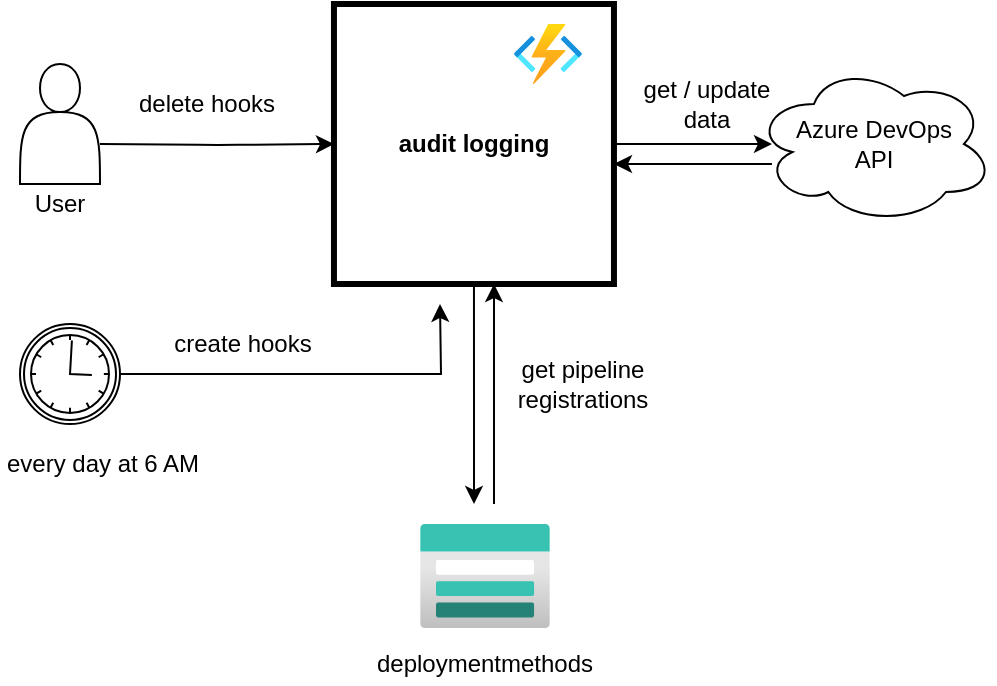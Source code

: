 <mxfile version="13.10.0" type="embed" pages="4">
    <diagram id="2rUZ2z_cpMbh67YxnHrP" name="compliancy">
        <mxGraphModel dx="559" dy="368" grid="1" gridSize="10" guides="1" tooltips="1" connect="1" arrows="1" fold="1" page="1" pageScale="1" pageWidth="850" pageHeight="1100" math="0" shadow="0">
            <root>
                <mxCell id="0"/>
                <mxCell id="1" parent="0"/>
                <mxCell id="mM9peMXAxiWrn_j_5kJs-21" value="" style="shape=actor;whiteSpace=wrap;html=1;strokeWidth=1;" parent="1" vertex="1">
                    <mxGeometry x="30" y="40" width="40" height="60" as="geometry"/>
                </mxCell>
                <mxCell id="13" style="edgeStyle=orthogonalEdgeStyle;orthogonalLoop=1;jettySize=auto;html=1;exitX=1.016;exitY=0.423;exitDx=0;exitDy=0;exitPerimeter=0;entryX=0;entryY=0.5;entryDx=0;entryDy=0;" parent="1" target="mM9peMXAxiWrn_j_5kJs-25" edge="1">
                    <mxGeometry relative="1" as="geometry">
                        <mxPoint x="70.004" y="79.996" as="sourcePoint"/>
                        <mxPoint x="196.98" y="80" as="targetPoint"/>
                    </mxGeometry>
                </mxCell>
                <mxCell id="15" style="edgeStyle=orthogonalEdgeStyle;orthogonalLoop=1;jettySize=auto;html=1;exitX=1;exitY=0.5;exitDx=0;exitDy=0;entryX=0.075;entryY=0.5;entryDx=0;entryDy=0;entryPerimeter=0;" parent="1" source="mM9peMXAxiWrn_j_5kJs-25" target="mM9peMXAxiWrn_j_5kJs-29" edge="1">
                    <mxGeometry relative="1" as="geometry"/>
                </mxCell>
                <mxCell id="55" style="edgeStyle=orthogonalEdgeStyle;rounded=0;orthogonalLoop=1;jettySize=auto;html=1;exitX=0.5;exitY=1;exitDx=0;exitDy=0;" parent="1" source="mM9peMXAxiWrn_j_5kJs-25" edge="1">
                    <mxGeometry relative="1" as="geometry">
                        <mxPoint x="257" y="260" as="targetPoint"/>
                    </mxGeometry>
                </mxCell>
                <mxCell id="mM9peMXAxiWrn_j_5kJs-25" value="audit logging" style="whiteSpace=wrap;html=1;aspect=fixed;strokeWidth=3;fontStyle=1;" parent="1" vertex="1">
                    <mxGeometry x="186.98" y="10" width="140" height="140" as="geometry"/>
                </mxCell>
                <mxCell id="mM9peMXAxiWrn_j_5kJs-29" value="Azure DevOps&lt;br&gt;API" style="ellipse;shape=cloud;whiteSpace=wrap;html=1;strokeWidth=1;" parent="1" vertex="1">
                    <mxGeometry x="396.98" y="40" width="120" height="80" as="geometry"/>
                </mxCell>
                <mxCell id="mM9peMXAxiWrn_j_5kJs-36" value="User" style="text;html=1;strokeColor=none;fillColor=none;align=center;verticalAlign=middle;whiteSpace=wrap;" parent="1" vertex="1">
                    <mxGeometry x="30" y="100" width="40" height="20" as="geometry"/>
                </mxCell>
                <mxCell id="31" value="" style="aspect=fixed;html=1;points=[];align=center;image;fontSize=12;image=img/lib/azure2/compute/Function_Apps.svg;" parent="1" vertex="1">
                    <mxGeometry x="276.98" y="20" width="34" height="30" as="geometry"/>
                </mxCell>
                <mxCell id="47" value="delete hooks" style="text;html=1;strokeColor=none;fillColor=none;align=center;verticalAlign=middle;whiteSpace=wrap;" parent="1" vertex="1">
                    <mxGeometry x="71.98" y="50" width="103" height="20" as="geometry"/>
                </mxCell>
                <mxCell id="50" style="edgeStyle=orthogonalEdgeStyle;rounded=0;orthogonalLoop=1;jettySize=auto;html=1;" parent="1" source="49" edge="1">
                    <mxGeometry relative="1" as="geometry">
                        <mxPoint x="240" y="160" as="targetPoint"/>
                    </mxGeometry>
                </mxCell>
                <mxCell id="49" value="" style="shape=mxgraph.bpmn.shape;html=1;verticalLabelPosition=bottom;labelBackgroundColor=#ffffff;verticalAlign=top;align=center;perimeter=ellipsePerimeter;outlineConnect=0;outline=catching;symbol=timer;" parent="1" vertex="1">
                    <mxGeometry x="30" y="170" width="50" height="50" as="geometry"/>
                </mxCell>
                <mxCell id="51" value="create hooks" style="text;html=1;strokeColor=none;fillColor=none;align=center;verticalAlign=middle;whiteSpace=wrap;" parent="1" vertex="1">
                    <mxGeometry x="90.0" y="170" width="103" height="20" as="geometry"/>
                </mxCell>
                <mxCell id="52" value="every day at 6 AM" style="text;html=1;strokeColor=none;fillColor=none;align=center;verticalAlign=middle;whiteSpace=wrap;" parent="1" vertex="1">
                    <mxGeometry x="20.0" y="230" width="103" height="20" as="geometry"/>
                </mxCell>
                <mxCell id="53" value="" style="aspect=fixed;html=1;points=[];align=center;image;fontSize=12;image=img/lib/azure2/storage/Storage_Accounts.svg;" parent="1" vertex="1">
                    <mxGeometry x="230" y="270" width="65" height="52" as="geometry"/>
                </mxCell>
                <mxCell id="56" value="deploymentmethods" style="text;html=1;strokeColor=none;fillColor=none;align=center;verticalAlign=middle;whiteSpace=wrap;" parent="1" vertex="1">
                    <mxGeometry x="211" y="330" width="103" height="20" as="geometry"/>
                </mxCell>
                <mxCell id="57" value="get pipeline registrations" style="text;html=1;strokeColor=none;fillColor=none;align=center;verticalAlign=middle;whiteSpace=wrap;" parent="1" vertex="1">
                    <mxGeometry x="260" y="190" width="103" height="20" as="geometry"/>
                </mxCell>
                <mxCell id="58" style="edgeStyle=orthogonalEdgeStyle;rounded=0;orthogonalLoop=1;jettySize=auto;html=1;" parent="1" edge="1">
                    <mxGeometry relative="1" as="geometry">
                        <mxPoint x="267" y="150" as="targetPoint"/>
                        <mxPoint x="267" y="260" as="sourcePoint"/>
                        <Array as="points">
                            <mxPoint x="267" y="190"/>
                            <mxPoint x="267" y="190"/>
                        </Array>
                    </mxGeometry>
                </mxCell>
                <mxCell id="60" style="edgeStyle=orthogonalEdgeStyle;orthogonalLoop=1;jettySize=auto;html=1;exitX=1;exitY=0.5;exitDx=0;exitDy=0;entryX=0.075;entryY=0.5;entryDx=0;entryDy=0;entryPerimeter=0;" parent="1" edge="1">
                    <mxGeometry relative="1" as="geometry">
                        <mxPoint x="405.98" y="90" as="sourcePoint"/>
                        <mxPoint x="326.98" y="90" as="targetPoint"/>
                    </mxGeometry>
                </mxCell>
                <mxCell id="61" value="get / update &lt;br&gt;data" style="text;html=1;strokeColor=none;fillColor=none;align=center;verticalAlign=middle;whiteSpace=wrap;" parent="1" vertex="1">
                    <mxGeometry x="322" y="50" width="103" height="20" as="geometry"/>
                </mxCell>
            </root>
        </mxGraphModel>
    </diagram>
    <diagram name="hooks" id="dv_ZvV6JMlQWwNKFxyX4">
        &#xa;        &#xa;        &#xa;        &#xa;        &#xa;&#xa;&#xa;&#xa;&#xa;
        <mxGraphModel dx="1132" dy="672" grid="1" gridSize="10" guides="1" tooltips="1" connect="1" arrows="1" fold="1" page="1" pageScale="1" pageWidth="850" pageHeight="1100" math="0" shadow="0">
            &#xa;            &#xa;            &#xa;            &#xa;            &#xa;            &#xa;&#xa;&#xa;&#xa;&#xa;&#xa;
            <root>
                &#xa;                &#xa;                &#xa;                &#xa;                &#xa;                &#xa;&#xa;&#xa;&#xa;&#xa;&#xa;
                <mxCell id="dQZulvzeQqhADhMms8IM-0"/>
                &#xa;                &#xa;                &#xa;                &#xa;                &#xa;                &#xa;&#xa;&#xa;&#xa;&#xa;&#xa;
                <mxCell id="dQZulvzeQqhADhMms8IM-1" parent="dQZulvzeQqhADhMms8IM-0"/>
                &#xa;                &#xa;                &#xa;                &#xa;                &#xa;                &#xa;&#xa;&#xa;&#xa;&#xa;&#xa;
                <mxCell id="dQZulvzeQqhADhMms8IM-2" value="Azure DevOps &lt;br&gt;extension" style="rounded=1;whiteSpace=wrap;html=1;align=right;fillColor=#E6E6E6;strokeColor=#808080;fontColor=#333333;" vertex="1" parent="dQZulvzeQqhADhMms8IM-1">
                    &#xa;                    &#xa;                    &#xa;                    &#xa;                    &#xa;                    &#xa;&#xa;&#xa;&#xa;&#xa;&#xa;
                    <mxGeometry x="880" y="430" width="320" height="160" as="geometry"/>
                    &#xa;                    &#xa;                    &#xa;                    &#xa;                    &#xa;                    &#xa;&#xa;&#xa;&#xa;&#xa;&#xa;
                </mxCell>
                &#xa;                &#xa;                &#xa;                &#xa;                &#xa;                &#xa;&#xa;&#xa;&#xa;&#xa;&#xa;
                <mxCell id="dQZulvzeQqhADhMms8IM-3" value="Azure DevOps" style="rounded=1;whiteSpace=wrap;html=1;align=right;fillColor=#f5f5f5;strokeColor=#808080;fontColor=#333333;" vertex="1" parent="dQZulvzeQqhADhMms8IM-1">
                    &#xa;                    &#xa;                    &#xa;                    &#xa;                    &#xa;                    &#xa;&#xa;&#xa;&#xa;&#xa;&#xa;
                    <mxGeometry x="880" y="190" width="320" height="300" as="geometry"/>
                    &#xa;                    &#xa;                    &#xa;                    &#xa;                    &#xa;                    &#xa;&#xa;&#xa;&#xa;&#xa;&#xa;
                </mxCell>
                &#xa;                &#xa;                &#xa;                &#xa;                &#xa;                &#xa;&#xa;&#xa;&#xa;&#xa;&#xa;
                <mxCell id="dQZulvzeQqhADhMms8IM-4" value="Azure" style="rounded=1;whiteSpace=wrap;html=1;align=left;fillColor=#f5f5f5;strokeColor=#808080;fontColor=#333333;" vertex="1" parent="dQZulvzeQqhADhMms8IM-1">
                    &#xa;                    &#xa;                    &#xa;                    &#xa;                    &#xa;                    &#xa;&#xa;&#xa;&#xa;&#xa;&#xa;
                    <mxGeometry x="220" y="180" width="350" height="360" as="geometry"/>
                    &#xa;                    &#xa;                    &#xa;                    &#xa;                    &#xa;                    &#xa;&#xa;&#xa;&#xa;&#xa;&#xa;
                </mxCell>
                &#xa;                &#xa;                &#xa;                &#xa;                &#xa;                &#xa;&#xa;&#xa;&#xa;&#xa;&#xa;
                <mxCell id="dQZulvzeQqhADhMms8IM-6" value="" style="edgeStyle=orthogonalEdgeStyle;rounded=0;orthogonalLoop=1;jettySize=auto;html=1;entryX=0;entryY=0.5;entryDx=0;entryDy=0;" edge="1" parent="dQZulvzeQqhADhMms8IM-1" source="dQZulvzeQqhADhMms8IM-10" target="dQZulvzeQqhADhMms8IM-20">
                    &#xa;                    &#xa;                    &#xa;                    &#xa;                    &#xa;                    &#xa;&#xa;&#xa;&#xa;&#xa;&#xa;
                    <mxGeometry relative="1" as="geometry"/>
                    &#xa;                    &#xa;                    &#xa;                    &#xa;                    &#xa;                    &#xa;&#xa;&#xa;&#xa;&#xa;&#xa;
                </mxCell>
                &#xa;                &#xa;                &#xa;                &#xa;                &#xa;                &#xa;&#xa;&#xa;&#xa;&#xa;&#xa;
                <mxCell id="dQZulvzeQqhADhMms8IM-7" value="VstsRestClient" style="text;html=1;resizable=0;points=[];align=center;verticalAlign=middle;labelBackgroundColor=#ffffff;" vertex="1" connectable="0" parent="dQZulvzeQqhADhMms8IM-6">
                    &#xa;                    &#xa;                    &#xa;                    &#xa;                    &#xa;                    &#xa;&#xa;&#xa;&#xa;&#xa;&#xa;
                    <mxGeometry x="0.323" y="-2" relative="1" as="geometry">
                        &#xa;                        &#xa;                        &#xa;                        &#xa;                        &#xa;                        &#xa;&#xa;&#xa;&#xa;&#xa;&#xa;
                        <mxPoint x="-2" y="8" as="offset"/>
                        &#xa;                        &#xa;                        &#xa;                        &#xa;                        &#xa;                        &#xa;&#xa;&#xa;&#xa;&#xa;&#xa;
                    </mxGeometry>
                    &#xa;                    &#xa;                    &#xa;                    &#xa;                    &#xa;                    &#xa;&#xa;&#xa;&#xa;&#xa;&#xa;
                </mxCell>
                &#xa;                &#xa;                &#xa;                &#xa;                &#xa;                &#xa;&#xa;&#xa;&#xa;&#xa;&#xa;
                <mxCell id="dQZulvzeQqhADhMms8IM-10" value="Create &amp;amp; Delete&lt;br&gt;Hooks Functions" style="rounded=0;whiteSpace=wrap;html=1;strokeWidth=5;" vertex="1" parent="dQZulvzeQqhADhMms8IM-1">
                    &#xa;                    &#xa;                    &#xa;                    &#xa;                    &#xa;                    &#xa;&#xa;&#xa;&#xa;&#xa;&#xa;
                    <mxGeometry x="320" y="300" width="120" height="60" as="geometry"/>
                    &#xa;                    &#xa;                    &#xa;                    &#xa;                    &#xa;                    &#xa;&#xa;&#xa;&#xa;&#xa;&#xa;
                </mxCell>
                &#xa;                &#xa;                &#xa;                &#xa;                &#xa;                &#xa;&#xa;&#xa;&#xa;&#xa;&#xa;
                <mxCell id="dQZulvzeQqhADhMms8IM-14" value="Azure DevOps&lt;br&gt;Extension Management Data Storage" style="rounded=0;whiteSpace=wrap;html=1;" vertex="1" parent="dQZulvzeQqhADhMms8IM-1">
                    &#xa;                    &#xa;                    &#xa;                    &#xa;                    &#xa;                    &#xa;&#xa;&#xa;&#xa;&#xa;&#xa;
                    <mxGeometry x="920" y="390" width="120" height="60" as="geometry"/>
                    &#xa;                    &#xa;                    &#xa;                    &#xa;                    &#xa;                    &#xa;&#xa;&#xa;&#xa;&#xa;&#xa;
                </mxCell>
                &#xa;                &#xa;                &#xa;                &#xa;                &#xa;                &#xa;&#xa;&#xa;&#xa;&#xa;&#xa;
                <mxCell id="dQZulvzeQqhADhMms8IM-38" style="edgeStyle=orthogonalEdgeStyle;rounded=0;orthogonalLoop=1;jettySize=auto;html=1;exitX=0.5;exitY=0;exitDx=0;exitDy=0;" edge="1" parent="dQZulvzeQqhADhMms8IM-1" source="dQZulvzeQqhADhMms8IM-20" target="dQZulvzeQqhADhMms8IM-28">
                    &#xa;                    &#xa;                    &#xa;                    &#xa;                    &#xa;                    &#xa;&#xa;&#xa;&#xa;&#xa;&#xa;
                    <mxGeometry relative="1" as="geometry"/>
                    &#xa;                    &#xa;                    &#xa;                    &#xa;                    &#xa;                    &#xa;&#xa;&#xa;&#xa;&#xa;&#xa;
                </mxCell>
                &#xa;                &#xa;                &#xa;                &#xa;                &#xa;                &#xa;&#xa;&#xa;&#xa;&#xa;&#xa;
                <mxCell id="dQZulvzeQqhADhMms8IM-20" value="Azure DevOps&lt;br&gt;REST API" style="rounded=0;whiteSpace=wrap;html=1;" vertex="1" parent="dQZulvzeQqhADhMms8IM-1">
                    &#xa;                    &#xa;                    &#xa;                    &#xa;                    &#xa;                    &#xa;&#xa;&#xa;&#xa;&#xa;&#xa;
                    <mxGeometry x="920" y="300" width="120" height="60" as="geometry"/>
                    &#xa;                    &#xa;                    &#xa;                    &#xa;                    &#xa;                    &#xa;&#xa;&#xa;&#xa;&#xa;&#xa;
                </mxCell>
                &#xa;                &#xa;                &#xa;                &#xa;                &#xa;                &#xa;&#xa;&#xa;&#xa;&#xa;&#xa;
                <mxCell id="dQZulvzeQqhADhMms8IM-26" value="" style="edgeStyle=orthogonalEdgeStyle;rounded=0;orthogonalLoop=1;jettySize=auto;html=1;" edge="1" parent="dQZulvzeQqhADhMms8IM-1" source="dQZulvzeQqhADhMms8IM-28" target="dQZulvzeQqhADhMms8IM-30">
                    &#xa;                    &#xa;                    &#xa;                    &#xa;                    &#xa;                    &#xa;&#xa;&#xa;&#xa;&#xa;&#xa;
                    <mxGeometry relative="1" as="geometry"/>
                    &#xa;                    &#xa;                    &#xa;                    &#xa;                    &#xa;                    &#xa;&#xa;&#xa;&#xa;&#xa;&#xa;
                </mxCell>
                &#xa;                &#xa;                &#xa;                &#xa;                &#xa;                &#xa;&#xa;&#xa;&#xa;&#xa;&#xa;
                <mxCell id="dQZulvzeQqhADhMms8IM-27" value="build &amp;amp; release completed events" style="text;html=1;resizable=0;points=[];align=center;verticalAlign=middle;labelBackgroundColor=#ffffff;" vertex="1" connectable="0" parent="dQZulvzeQqhADhMms8IM-26">
                    &#xa;                    &#xa;                    &#xa;                    &#xa;                    &#xa;                    &#xa;&#xa;&#xa;&#xa;&#xa;&#xa;
                    <mxGeometry x="-0.021" y="1" relative="1" as="geometry">
                        &#xa;                        &#xa;                        &#xa;                        &#xa;                        &#xa;                        &#xa;&#xa;&#xa;&#xa;&#xa;&#xa;
                        <mxPoint x="1" y="9" as="offset"/>
                        &#xa;                        &#xa;                        &#xa;                        &#xa;                        &#xa;                        &#xa;&#xa;&#xa;&#xa;&#xa;&#xa;
                    </mxGeometry>
                    &#xa;                    &#xa;                    &#xa;                    &#xa;                    &#xa;                    &#xa;&#xa;&#xa;&#xa;&#xa;&#xa;
                </mxCell>
                &#xa;                &#xa;                &#xa;                &#xa;                &#xa;                &#xa;&#xa;&#xa;&#xa;&#xa;&#xa;
                <mxCell id="dQZulvzeQqhADhMms8IM-28" value="Azure DevOps&lt;br&gt;Service Hooks" style="rounded=0;whiteSpace=wrap;html=1;" vertex="1" parent="dQZulvzeQqhADhMms8IM-1">
                    &#xa;                    &#xa;                    &#xa;                    &#xa;                    &#xa;                    &#xa;&#xa;&#xa;&#xa;&#xa;&#xa;
                    <mxGeometry x="920" y="210" width="120" height="60" as="geometry"/>
                    &#xa;                    &#xa;                    &#xa;                    &#xa;                    &#xa;                    &#xa;&#xa;&#xa;&#xa;&#xa;&#xa;
                </mxCell>
                &#xa;                &#xa;                &#xa;                &#xa;                &#xa;                &#xa;&#xa;&#xa;&#xa;&#xa;&#xa;
                <mxCell id="dQZulvzeQqhADhMms8IM-29" style="edgeStyle=orthogonalEdgeStyle;rounded=0;orthogonalLoop=1;jettySize=auto;html=1;entryX=0.5;entryY=0;entryDx=0;entryDy=0;exitX=0;exitY=0.5;exitDx=0;exitDy=0;" edge="1" parent="dQZulvzeQqhADhMms8IM-1" source="dQZulvzeQqhADhMms8IM-30" target="dQZulvzeQqhADhMms8IM-10">
                    &#xa;                    &#xa;                    &#xa;                    &#xa;                    &#xa;                    &#xa;&#xa;&#xa;&#xa;&#xa;&#xa;
                    <mxGeometry relative="1" as="geometry"/>
                    &#xa;                    &#xa;                    &#xa;                    &#xa;                    &#xa;                    &#xa;&#xa;&#xa;&#xa;&#xa;&#xa;
                </mxCell>
                &#xa;                &#xa;                &#xa;                &#xa;                &#xa;                &#xa;&#xa;&#xa;&#xa;&#xa;&#xa;
                <mxCell id="dQZulvzeQqhADhMms8IM-30" value="Storage queue" style="rounded=0;whiteSpace=wrap;html=1;" vertex="1" parent="dQZulvzeQqhADhMms8IM-1">
                    &#xa;                    &#xa;                    &#xa;                    &#xa;                    &#xa;                    &#xa;&#xa;&#xa;&#xa;&#xa;&#xa;
                    <mxGeometry x="430" y="210" width="120" height="60" as="geometry"/>
                    &#xa;                    &#xa;                    &#xa;                    &#xa;                    &#xa;                    &#xa;&#xa;&#xa;&#xa;&#xa;&#xa;
                </mxCell>
                &#xa;                &#xa;                &#xa;                &#xa;                &#xa;                &#xa;&#xa;&#xa;&#xa;&#xa;&#xa;
                <mxCell id="rMl-RP5grhkWgzoDlrxp-0" value="Azure DevOps&lt;br&gt;Compliancy&lt;br&gt;Frontend" style="rounded=0;whiteSpace=wrap;html=1;" vertex="1" parent="dQZulvzeQqhADhMms8IM-1">
                    &#xa;                    &#xa;                    &#xa;                    &#xa;                    &#xa;                    &#xa;&#xa;&#xa;&#xa;&#xa;&#xa;
                    <mxGeometry x="920" y="510" width="120" height="60" as="geometry"/>
                    &#xa;                    &#xa;                    &#xa;                    &#xa;                    &#xa;                    &#xa;&#xa;&#xa;&#xa;&#xa;&#xa;
                </mxCell>
                &#xa;                &#xa;                &#xa;                &#xa;                &#xa;                &#xa;&#xa;&#xa;&#xa;&#xa;&#xa;
            </root>
            &#xa;            &#xa;            &#xa;            &#xa;            &#xa;            &#xa;&#xa;&#xa;&#xa;&#xa;&#xa;
        </mxGraphModel>
        &#xa;        &#xa;        &#xa;        &#xa;        &#xa;&#xa;&#xa;&#xa;&#xa;
    </diagram>
    <diagram name="completeness" id="uVb3EqGYo8kxW31qxcvx">
        &#xa;        &#xa;        &#xa;        &#xa;        &#xa;&#xa;&#xa;&#xa;&#xa;
        <mxGraphModel dx="1132" dy="672" grid="1" gridSize="10" guides="1" tooltips="1" connect="1" arrows="1" fold="1" page="1" pageScale="1" pageWidth="850" pageHeight="1100" math="0" shadow="0">
            &#xa;            &#xa;            &#xa;            &#xa;            &#xa;            &#xa;&#xa;&#xa;&#xa;&#xa;&#xa;
            <root>
                &#xa;                &#xa;                &#xa;                &#xa;                &#xa;                &#xa;&#xa;&#xa;&#xa;&#xa;&#xa;
                <mxCell id="MQ6FGGwSsxCammQS5fSB-0"/>
                &#xa;                &#xa;                &#xa;                &#xa;                &#xa;                &#xa;&#xa;&#xa;&#xa;&#xa;&#xa;
                <mxCell id="MQ6FGGwSsxCammQS5fSB-1" parent="MQ6FGGwSsxCammQS5fSB-0"/>
                &#xa;                &#xa;                &#xa;                &#xa;                &#xa;                &#xa;&#xa;&#xa;&#xa;&#xa;&#xa;
                <mxCell id="MQ6FGGwSsxCammQS5fSB-2" value="Azure DevOps &lt;br&gt;extension" style="rounded=1;whiteSpace=wrap;html=1;align=right;fillColor=#E6E6E6;strokeColor=#808080;fontColor=#333333;" vertex="1" parent="MQ6FGGwSsxCammQS5fSB-1">
                    &#xa;                    &#xa;                    &#xa;                    &#xa;                    &#xa;                    &#xa;&#xa;&#xa;&#xa;&#xa;&#xa;
                    <mxGeometry x="880" y="430" width="320" height="160" as="geometry"/>
                    &#xa;                    &#xa;                    &#xa;                    &#xa;                    &#xa;                    &#xa;&#xa;&#xa;&#xa;&#xa;&#xa;
                </mxCell>
                &#xa;                &#xa;                &#xa;                &#xa;                &#xa;                &#xa;&#xa;&#xa;&#xa;&#xa;&#xa;
                <mxCell id="MQ6FGGwSsxCammQS5fSB-3" value="Azure DevOps" style="rounded=1;whiteSpace=wrap;html=1;align=right;fillColor=#f5f5f5;strokeColor=#808080;fontColor=#333333;" vertex="1" parent="MQ6FGGwSsxCammQS5fSB-1">
                    &#xa;                    &#xa;                    &#xa;                    &#xa;                    &#xa;                    &#xa;&#xa;&#xa;&#xa;&#xa;&#xa;
                    <mxGeometry x="880" y="190" width="320" height="300" as="geometry"/>
                    &#xa;                    &#xa;                    &#xa;                    &#xa;                    &#xa;                    &#xa;&#xa;&#xa;&#xa;&#xa;&#xa;
                </mxCell>
                &#xa;                &#xa;                &#xa;                &#xa;                &#xa;                &#xa;&#xa;&#xa;&#xa;&#xa;&#xa;
                <mxCell id="MQ6FGGwSsxCammQS5fSB-4" value="Azure" style="rounded=1;whiteSpace=wrap;html=1;align=left;fillColor=#f5f5f5;strokeColor=#808080;fontColor=#333333;" vertex="1" parent="MQ6FGGwSsxCammQS5fSB-1">
                    &#xa;                    &#xa;                    &#xa;                    &#xa;                    &#xa;                    &#xa;&#xa;&#xa;&#xa;&#xa;&#xa;
                    <mxGeometry x="220" y="180" width="350" height="360" as="geometry"/>
                    &#xa;                    &#xa;                    &#xa;                    &#xa;                    &#xa;                    &#xa;&#xa;&#xa;&#xa;&#xa;&#xa;
                </mxCell>
                &#xa;                &#xa;                &#xa;                &#xa;                &#xa;                &#xa;&#xa;&#xa;&#xa;&#xa;&#xa;
                <mxCell id="MQ6FGGwSsxCammQS5fSB-8" value="" style="edgeStyle=orthogonalEdgeStyle;rounded=0;orthogonalLoop=1;jettySize=auto;html=1;" edge="1" parent="MQ6FGGwSsxCammQS5fSB-1" source="MQ6FGGwSsxCammQS5fSB-10" target="MQ6FGGwSsxCammQS5fSB-12">
                    &#xa;                    &#xa;                    &#xa;                    &#xa;                    &#xa;                    &#xa;&#xa;&#xa;&#xa;&#xa;&#xa;
                    <mxGeometry relative="1" as="geometry"/>
                    &#xa;                    &#xa;                    &#xa;                    &#xa;                    &#xa;                    &#xa;&#xa;&#xa;&#xa;&#xa;&#xa;
                </mxCell>
                &#xa;                &#xa;                &#xa;                &#xa;                &#xa;                &#xa;&#xa;&#xa;&#xa;&#xa;&#xa;
                <mxCell id="MQ6FGGwSsxCammQS5fSB-9" value="LogAnalyticsClient" style="text;html=1;resizable=0;points=[];align=center;verticalAlign=middle;labelBackgroundColor=none;" vertex="1" connectable="0" parent="MQ6FGGwSsxCammQS5fSB-8">
                    &#xa;                    &#xa;                    &#xa;                    &#xa;                    &#xa;                    &#xa;&#xa;&#xa;&#xa;&#xa;&#xa;
                    <mxGeometry x="0.225" y="3" relative="1" as="geometry">
                        &#xa;                        &#xa;                        &#xa;                        &#xa;                        &#xa;                        &#xa;&#xa;&#xa;&#xa;&#xa;&#xa;
                        <mxPoint x="-63" y="-9" as="offset"/>
                        &#xa;                        &#xa;                        &#xa;                        &#xa;                        &#xa;                        &#xa;&#xa;&#xa;&#xa;&#xa;&#xa;
                    </mxGeometry>
                    &#xa;                    &#xa;                    &#xa;                    &#xa;                    &#xa;                    &#xa;&#xa;&#xa;&#xa;&#xa;&#xa;
                </mxCell>
                &#xa;                &#xa;                &#xa;                &#xa;                &#xa;                &#xa;&#xa;&#xa;&#xa;&#xa;&#xa;
                <mxCell id="MQ6FGGwSsxCammQS5fSB-10" value="Completeness Functions" style="rounded=0;whiteSpace=wrap;html=1;strokeWidth=5;" vertex="1" parent="MQ6FGGwSsxCammQS5fSB-1">
                    &#xa;                    &#xa;                    &#xa;                    &#xa;                    &#xa;                    &#xa;&#xa;&#xa;&#xa;&#xa;&#xa;
                    <mxGeometry x="320" y="300" width="120" height="60" as="geometry"/>
                    &#xa;                    &#xa;                    &#xa;                    &#xa;                    &#xa;                    &#xa;&#xa;&#xa;&#xa;&#xa;&#xa;
                </mxCell>
                &#xa;                &#xa;                &#xa;                &#xa;                &#xa;                &#xa;&#xa;&#xa;&#xa;&#xa;&#xa;
                <mxCell id="MQ6FGGwSsxCammQS5fSB-12" value="LogAnalytics" style="rounded=0;whiteSpace=wrap;html=1;" vertex="1" parent="MQ6FGGwSsxCammQS5fSB-1">
                    &#xa;                    &#xa;                    &#xa;                    &#xa;                    &#xa;                    &#xa;&#xa;&#xa;&#xa;&#xa;&#xa;
                    <mxGeometry x="320" y="440" width="120" height="60" as="geometry"/>
                    &#xa;                    &#xa;                    &#xa;                    &#xa;                    &#xa;                    &#xa;&#xa;&#xa;&#xa;&#xa;&#xa;
                </mxCell>
                &#xa;                &#xa;                &#xa;                &#xa;                &#xa;                &#xa;&#xa;&#xa;&#xa;&#xa;&#xa;
                <mxCell id="MQ6FGGwSsxCammQS5fSB-14" value="Azure DevOps&lt;br&gt;Extension Management Data Storage" style="rounded=0;whiteSpace=wrap;html=1;" vertex="1" parent="MQ6FGGwSsxCammQS5fSB-1">
                    &#xa;                    &#xa;                    &#xa;                    &#xa;                    &#xa;                    &#xa;&#xa;&#xa;&#xa;&#xa;&#xa;
                    <mxGeometry x="920" y="390" width="120" height="60" as="geometry"/>
                    &#xa;                    &#xa;                    &#xa;                    &#xa;                    &#xa;                    &#xa;&#xa;&#xa;&#xa;&#xa;&#xa;
                </mxCell>
                &#xa;                &#xa;                &#xa;                &#xa;                &#xa;                &#xa;&#xa;&#xa;&#xa;&#xa;&#xa;
                <mxCell id="MQ6FGGwSsxCammQS5fSB-20" value="Azure DevOps&lt;br&gt;REST API" style="rounded=0;whiteSpace=wrap;html=1;" vertex="1" parent="MQ6FGGwSsxCammQS5fSB-1">
                    &#xa;                    &#xa;                    &#xa;                    &#xa;                    &#xa;                    &#xa;&#xa;&#xa;&#xa;&#xa;&#xa;
                    <mxGeometry x="920" y="300" width="120" height="60" as="geometry"/>
                    &#xa;                    &#xa;                    &#xa;                    &#xa;                    &#xa;                    &#xa;&#xa;&#xa;&#xa;&#xa;&#xa;
                </mxCell>
                &#xa;                &#xa;                &#xa;                &#xa;                &#xa;                &#xa;&#xa;&#xa;&#xa;&#xa;&#xa;
                <mxCell id="MQ6FGGwSsxCammQS5fSB-25" value="Azure DevOps&lt;br&gt;Compliancy&lt;br&gt;Frontend" style="rounded=0;whiteSpace=wrap;html=1;" vertex="1" parent="MQ6FGGwSsxCammQS5fSB-1">
                    &#xa;                    &#xa;                    &#xa;                    &#xa;                    &#xa;                    &#xa;&#xa;&#xa;&#xa;&#xa;&#xa;
                    <mxGeometry x="920" y="510" width="120" height="60" as="geometry"/>
                    &#xa;                    &#xa;                    &#xa;                    &#xa;                    &#xa;                    &#xa;&#xa;&#xa;&#xa;&#xa;&#xa;
                </mxCell>
                &#xa;                &#xa;                &#xa;                &#xa;                &#xa;                &#xa;&#xa;&#xa;&#xa;&#xa;&#xa;
                <mxCell id="MQ6FGGwSsxCammQS5fSB-28" value="Azure DevOps&lt;br&gt;Service Hooks" style="rounded=0;whiteSpace=wrap;html=1;" vertex="1" parent="MQ6FGGwSsxCammQS5fSB-1">
                    &#xa;                    &#xa;                    &#xa;                    &#xa;                    &#xa;                    &#xa;&#xa;&#xa;&#xa;&#xa;&#xa;
                    <mxGeometry x="920" y="210" width="120" height="60" as="geometry"/>
                    &#xa;                    &#xa;                    &#xa;                    &#xa;                    &#xa;                    &#xa;&#xa;&#xa;&#xa;&#xa;&#xa;
                </mxCell>
                &#xa;                &#xa;                &#xa;                &#xa;                &#xa;                &#xa;&#xa;&#xa;&#xa;&#xa;&#xa;
                <mxCell id="Ng-c6cMRA_HLK9E7OqwL-0" style="edgeStyle=orthogonalEdgeStyle;rounded=0;orthogonalLoop=1;jettySize=auto;html=1;exitX=1;exitY=0.5;exitDx=0;exitDy=0;entryX=0.5;entryY=0;entryDx=0;entryDy=0;" edge="1" parent="MQ6FGGwSsxCammQS5fSB-1" source="MQ6FGGwSsxCammQS5fSB-10" target="MQ6FGGwSsxCammQS5fSB-10">
                    &#xa;                    &#xa;                    &#xa;                    &#xa;                    &#xa;                    &#xa;&#xa;&#xa;&#xa;&#xa;&#xa;
                    <mxGeometry relative="1" as="geometry">
                        &#xa;                        &#xa;                        &#xa;                        &#xa;                        &#xa;                        &#xa;&#xa;&#xa;&#xa;&#xa;&#xa;
                        <Array as="points">
                            &#xa;                            &#xa;                            &#xa;                            &#xa;                            &#xa;                            &#xa;&#xa;&#xa;&#xa;&#xa;&#xa;
                            <mxPoint x="460" y="330"/>
                            &#xa;                            &#xa;                            &#xa;                            &#xa;                            &#xa;                            &#xa;&#xa;&#xa;&#xa;&#xa;&#xa;
                            <mxPoint x="460" y="270"/>
                            &#xa;                            &#xa;                            &#xa;                            &#xa;                            &#xa;                            &#xa;&#xa;&#xa;&#xa;&#xa;&#xa;
                            <mxPoint x="380" y="270"/>
                            &#xa;                            &#xa;                            &#xa;                            &#xa;                            &#xa;                            &#xa;&#xa;&#xa;&#xa;&#xa;&#xa;
                        </Array>
                        &#xa;                        &#xa;                        &#xa;                        &#xa;                        &#xa;                        &#xa;&#xa;&#xa;&#xa;&#xa;&#xa;
                    </mxGeometry>
                    &#xa;                    &#xa;                    &#xa;                    &#xa;                    &#xa;                    &#xa;&#xa;&#xa;&#xa;&#xa;&#xa;
                </mxCell>
                &#xa;                &#xa;                &#xa;                &#xa;                &#xa;                &#xa;&#xa;&#xa;&#xa;&#xa;&#xa;
                <mxCell id="Ng-c6cMRA_HLK9E7OqwL-1" value="DurableOrchestrationClient" style="text;html=1;resizable=0;points=[];align=center;verticalAlign=middle;labelBackgroundColor=none;" vertex="1" connectable="0" parent="Ng-c6cMRA_HLK9E7OqwL-0">
                    &#xa;                    &#xa;                    &#xa;                    &#xa;                    &#xa;                    &#xa;&#xa;&#xa;&#xa;&#xa;&#xa;
                    <mxGeometry x="-0.168" y="-2" relative="1" as="geometry">
                        &#xa;                        &#xa;                        &#xa;                        &#xa;                        &#xa;                        &#xa;&#xa;&#xa;&#xa;&#xa;&#xa;
                        <mxPoint x="-2" y="-11" as="offset"/>
                        &#xa;                        &#xa;                        &#xa;                        &#xa;                        &#xa;                        &#xa;&#xa;&#xa;&#xa;&#xa;&#xa;
                    </mxGeometry>
                    &#xa;                    &#xa;                    &#xa;                    &#xa;                    &#xa;                    &#xa;&#xa;&#xa;&#xa;&#xa;&#xa;
                </mxCell>
                &#xa;                &#xa;                &#xa;                &#xa;                &#xa;                &#xa;&#xa;&#xa;&#xa;&#xa;&#xa;
            </root>
            &#xa;            &#xa;            &#xa;            &#xa;            &#xa;            &#xa;&#xa;&#xa;&#xa;&#xa;&#xa;
        </mxGraphModel>
        &#xa;        &#xa;        &#xa;        &#xa;        &#xa;&#xa;&#xa;&#xa;&#xa;
    </diagram>
    <diagram name="sm9" id="sbar7I2ikVv-O5kukXF4">
        &#xa;        &#xa;        &#xa;        &#xa;        &#xa;&#xa;&#xa;&#xa;&#xa;
        <mxGraphModel dx="1106" dy="737" grid="1" gridSize="10" guides="1" tooltips="1" connect="1" arrows="1" fold="1" page="1" pageScale="1" pageWidth="850" pageHeight="1100" math="0" shadow="0">
            &#xa;            &#xa;            &#xa;            &#xa;            &#xa;&#xa;&#xa;&#xa;&#xa;
            <root>
                &#xa;                &#xa;                &#xa;                &#xa;                &#xa;&#xa;&#xa;&#xa;&#xa;
                <mxCell id="bDeUlTLZobzvm5jV-VvE-0"/>
                &#xa;                &#xa;                &#xa;                &#xa;                &#xa;&#xa;&#xa;&#xa;&#xa;
                <mxCell id="bDeUlTLZobzvm5jV-VvE-1" parent="bDeUlTLZobzvm5jV-VvE-0"/>
                &#xa;                &#xa;                &#xa;                &#xa;                &#xa;&#xa;&#xa;&#xa;&#xa;
                <mxCell id="bDeUlTLZobzvm5jV-VvE-38" value="Azure" style="rounded=1;whiteSpace=wrap;html=1;align=left;fillColor=#f5f5f5;strokeColor=#808080;fontColor=#333333;" parent="bDeUlTLZobzvm5jV-VvE-1" vertex="1">
                    &#xa;                    &#xa;                    &#xa;                    &#xa;                    &#xa;&#xa;&#xa;&#xa;&#xa;
                    <mxGeometry x="230" y="180" width="350" height="360" as="geometry"/>
                    &#xa;                    &#xa;                    &#xa;                    &#xa;                    &#xa;&#xa;&#xa;&#xa;&#xa;
                </mxCell>
                &#xa;                &#xa;                &#xa;                &#xa;                &#xa;&#xa;&#xa;&#xa;&#xa;
                <mxCell id="bDeUlTLZobzvm5jV-VvE-46" value="on-prem" style="rounded=1;whiteSpace=wrap;html=1;align=left;fillColor=#f5f5f5;strokeColor=#808080;fontColor=#333333;" parent="bDeUlTLZobzvm5jV-VvE-1" vertex="1">
                    &#xa;                    &#xa;                    &#xa;                    &#xa;                    &#xa;&#xa;&#xa;&#xa;&#xa;
                    <mxGeometry x="230" y="580" width="350" height="129" as="geometry"/>
                    &#xa;                    &#xa;                    &#xa;                    &#xa;                    &#xa;&#xa;&#xa;&#xa;&#xa;
                </mxCell>
                &#xa;                &#xa;                &#xa;                &#xa;                &#xa;&#xa;&#xa;&#xa;&#xa;
                <mxCell id="bDeUlTLZobzvm5jV-VvE-54" value="ASE" style="rounded=1;whiteSpace=wrap;html=1;labelBackgroundColor=none;align=left;" parent="bDeUlTLZobzvm5jV-VvE-1" vertex="1">
                    &#xa;                    &#xa;                    &#xa;                    &#xa;                    &#xa;&#xa;&#xa;&#xa;&#xa;
                    <mxGeometry x="285" y="230" width="245" height="230" as="geometry"/>
                    &#xa;                    &#xa;                    &#xa;                    &#xa;                    &#xa;&#xa;&#xa;&#xa;&#xa;
                </mxCell>
                &#xa;                &#xa;                &#xa;                &#xa;                &#xa;&#xa;&#xa;&#xa;&#xa;
                <mxCell id="bDeUlTLZobzvm5jV-VvE-2" value="Azure DevOps &lt;br&gt;extension" style="rounded=1;whiteSpace=wrap;html=1;align=right;fillColor=#E6E6E6;strokeColor=#808080;fontColor=#333333;" parent="bDeUlTLZobzvm5jV-VvE-1" vertex="1">
                    &#xa;                    &#xa;                    &#xa;                    &#xa;                    &#xa;&#xa;&#xa;&#xa;&#xa;
                    <mxGeometry x="1330" y="430" width="320" height="160" as="geometry"/>
                    &#xa;                    &#xa;                    &#xa;                    &#xa;                    &#xa;&#xa;&#xa;&#xa;&#xa;
                </mxCell>
                &#xa;                &#xa;                &#xa;                &#xa;                &#xa;&#xa;&#xa;&#xa;&#xa;
                <mxCell id="bDeUlTLZobzvm5jV-VvE-3" value="Azure DevOps" style="rounded=1;whiteSpace=wrap;html=1;align=right;fillColor=#f5f5f5;strokeColor=#808080;fontColor=#333333;" parent="bDeUlTLZobzvm5jV-VvE-1" vertex="1">
                    &#xa;                    &#xa;                    &#xa;                    &#xa;                    &#xa;&#xa;&#xa;&#xa;&#xa;
                    <mxGeometry x="1330" y="190" width="320" height="300" as="geometry"/>
                    &#xa;                    &#xa;                    &#xa;                    &#xa;                    &#xa;&#xa;&#xa;&#xa;&#xa;
                </mxCell>
                &#xa;                &#xa;                &#xa;                &#xa;                &#xa;&#xa;&#xa;&#xa;&#xa;
                <mxCell id="bDeUlTLZobzvm5jV-VvE-4" value="Azure" style="rounded=1;whiteSpace=wrap;html=1;align=left;fillColor=#f5f5f5;strokeColor=#808080;fontColor=#333333;" parent="bDeUlTLZobzvm5jV-VvE-1" vertex="1">
                    &#xa;                    &#xa;                    &#xa;                    &#xa;                    &#xa;&#xa;&#xa;&#xa;&#xa;
                    <mxGeometry x="670" y="180" width="350" height="360" as="geometry"/>
                    &#xa;                    &#xa;                    &#xa;                    &#xa;                    &#xa;&#xa;&#xa;&#xa;&#xa;
                </mxCell>
                &#xa;                &#xa;                &#xa;                &#xa;                &#xa;&#xa;&#xa;&#xa;&#xa;
                <mxCell id="bDeUlTLZobzvm5jV-VvE-5" value="" style="edgeStyle=orthogonalEdgeStyle;rounded=0;orthogonalLoop=1;jettySize=auto;html=1;" parent="bDeUlTLZobzvm5jV-VvE-1" source="bDeUlTLZobzvm5jV-VvE-10" target="bDeUlTLZobzvm5jV-VvE-17" edge="1">
                    &#xa;                    &#xa;                    &#xa;                    &#xa;                    &#xa;&#xa;&#xa;&#xa;&#xa;
                    <mxGeometry relative="1" as="geometry"/>
                    &#xa;                    &#xa;                    &#xa;                    &#xa;                    &#xa;&#xa;&#xa;&#xa;&#xa;
                </mxCell>
                &#xa;                &#xa;                &#xa;                &#xa;                &#xa;&#xa;&#xa;&#xa;&#xa;
                <mxCell id="bDeUlTLZobzvm5jV-VvE-6" value="" style="edgeStyle=orthogonalEdgeStyle;rounded=0;orthogonalLoop=1;jettySize=auto;html=1;entryX=0;entryY=0.5;entryDx=0;entryDy=0;" parent="bDeUlTLZobzvm5jV-VvE-1" source="bDeUlTLZobzvm5jV-VvE-10" target="bDeUlTLZobzvm5jV-VvE-14" edge="1">
                    &#xa;                    &#xa;                    &#xa;                    &#xa;                    &#xa;&#xa;&#xa;&#xa;&#xa;
                    <mxGeometry relative="1" as="geometry">
                        &#xa;                        &#xa;                        &#xa;                        &#xa;                        &#xa;&#xa;&#xa;&#xa;&#xa;
                        <Array as="points">
                            &#xa;                            &#xa;                            &#xa;                            &#xa;                            &#xa;&#xa;&#xa;&#xa;&#xa;
                            <mxPoint x="990" y="330"/>
                            &#xa;                            &#xa;                            &#xa;                            &#xa;                            &#xa;&#xa;&#xa;&#xa;&#xa;
                            <mxPoint x="990" y="420"/>
                            &#xa;                            &#xa;                            &#xa;                            &#xa;                            &#xa;&#xa;&#xa;&#xa;&#xa;
                        </Array>
                        &#xa;                        &#xa;                        &#xa;                        &#xa;                        &#xa;&#xa;&#xa;&#xa;&#xa;
                    </mxGeometry>
                    &#xa;                    &#xa;                    &#xa;                    &#xa;                    &#xa;&#xa;&#xa;&#xa;&#xa;
                </mxCell>
                &#xa;                &#xa;                &#xa;                &#xa;                &#xa;&#xa;&#xa;&#xa;&#xa;
                <mxCell id="bDeUlTLZobzvm5jV-VvE-7" value="VstsRestClient" style="text;html=1;resizable=0;points=[];align=center;verticalAlign=middle;labelBackgroundColor=#ffffff;" parent="bDeUlTLZobzvm5jV-VvE-6" vertex="1" connectable="0">
                    &#xa;                    &#xa;                    &#xa;                    &#xa;                    &#xa;&#xa;&#xa;&#xa;&#xa;
                    <mxGeometry x="0.323" y="-2" relative="1" as="geometry">
                        &#xa;                        &#xa;                        &#xa;                        &#xa;                        &#xa;&#xa;&#xa;&#xa;&#xa;
                        <mxPoint x="-2" y="8" as="offset"/>
                        &#xa;                        &#xa;                        &#xa;                        &#xa;                        &#xa;&#xa;&#xa;&#xa;&#xa;
                    </mxGeometry>
                    &#xa;                    &#xa;                    &#xa;                    &#xa;                    &#xa;&#xa;&#xa;&#xa;&#xa;
                </mxCell>
                &#xa;                &#xa;                &#xa;                &#xa;                &#xa;&#xa;&#xa;&#xa;&#xa;
                <mxCell id="bDeUlTLZobzvm5jV-VvE-8" value="" style="edgeStyle=orthogonalEdgeStyle;rounded=0;orthogonalLoop=1;jettySize=auto;html=1;curved=1;" parent="bDeUlTLZobzvm5jV-VvE-1" source="bDeUlTLZobzvm5jV-VvE-10" target="bDeUlTLZobzvm5jV-VvE-12" edge="1">
                    &#xa;                    &#xa;                    &#xa;                    &#xa;                    &#xa;&#xa;&#xa;&#xa;&#xa;
                    <mxGeometry relative="1" as="geometry"/>
                    &#xa;                    &#xa;                    &#xa;                    &#xa;                    &#xa;&#xa;&#xa;&#xa;&#xa;
                </mxCell>
                &#xa;                &#xa;                &#xa;                &#xa;                &#xa;&#xa;&#xa;&#xa;&#xa;
                <mxCell id="bDeUlTLZobzvm5jV-VvE-10" value="Azure DevOps&lt;br&gt;Compliancy Functions" style="rounded=0;whiteSpace=wrap;html=1;strokeWidth=5;" parent="bDeUlTLZobzvm5jV-VvE-1" vertex="1">
                    &#xa;                    &#xa;                    &#xa;                    &#xa;                    &#xa;&#xa;&#xa;&#xa;&#xa;
                    <mxGeometry x="785" y="300" width="120" height="60" as="geometry"/>
                    &#xa;                    &#xa;                    &#xa;                    &#xa;                    &#xa;&#xa;&#xa;&#xa;&#xa;
                </mxCell>
                &#xa;                &#xa;                &#xa;                &#xa;                &#xa;&#xa;&#xa;&#xa;&#xa;
                <mxCell id="bDeUlTLZobzvm5jV-VvE-11" value="" style="edgeStyle=orthogonalEdgeStyle;rounded=0;orthogonalLoop=1;jettySize=auto;html=1;" parent="bDeUlTLZobzvm5jV-VvE-1" source="bDeUlTLZobzvm5jV-VvE-12" target="bDeUlTLZobzvm5jV-VvE-13" edge="1">
                    &#xa;                    &#xa;                    &#xa;                    &#xa;                    &#xa;&#xa;&#xa;&#xa;&#xa;
                    <mxGeometry relative="1" as="geometry"/>
                    &#xa;                    &#xa;                    &#xa;                    &#xa;                    &#xa;&#xa;&#xa;&#xa;&#xa;
                </mxCell>
                &#xa;                &#xa;                &#xa;                &#xa;                &#xa;&#xa;&#xa;&#xa;&#xa;
                <mxCell id="bDeUlTLZobzvm5jV-VvE-12" value="LogAnalytics" style="rounded=0;whiteSpace=wrap;html=1;" parent="bDeUlTLZobzvm5jV-VvE-1" vertex="1">
                    &#xa;                    &#xa;                    &#xa;                    &#xa;                    &#xa;&#xa;&#xa;&#xa;&#xa;
                    <mxGeometry x="860" y="440" width="120" height="60" as="geometry"/>
                    &#xa;                    &#xa;                    &#xa;                    &#xa;                    &#xa;&#xa;&#xa;&#xa;&#xa;
                </mxCell>
                &#xa;                &#xa;                &#xa;                &#xa;                &#xa;&#xa;&#xa;&#xa;&#xa;
                <mxCell id="BpuTOL6fEA9YrTHZpf_7-4" style="edgeStyle=orthogonalEdgeStyle;rounded=0;orthogonalLoop=1;jettySize=auto;html=1;entryX=0;entryY=0.5;entryDx=0;entryDy=0;" edge="1" parent="bDeUlTLZobzvm5jV-VvE-1" source="bDeUlTLZobzvm5jV-VvE-49" target="bDeUlTLZobzvm5jV-VvE-10">
                    &#xa;                    &#xa;                    &#xa;                    &#xa;                    &#xa;&#xa;&#xa;&#xa;&#xa;
                    <mxGeometry relative="1" as="geometry"/>
                    &#xa;                    &#xa;                    &#xa;                    &#xa;                    &#xa;&#xa;&#xa;&#xa;&#xa;
                </mxCell>
                &#xa;                &#xa;                &#xa;                &#xa;                &#xa;&#xa;&#xa;&#xa;&#xa;
                <mxCell id="bDeUlTLZobzvm5jV-VvE-49" value="Table Storage" style="rounded=0;whiteSpace=wrap;html=1;" parent="bDeUlTLZobzvm5jV-VvE-1" vertex="1">
                    &#xa;                    &#xa;                    &#xa;                    &#xa;                    &#xa;&#xa;&#xa;&#xa;&#xa;
                    <mxGeometry x="700" y="440" width="120" height="60" as="geometry"/>
                    &#xa;                    &#xa;                    &#xa;                    &#xa;                    &#xa;&#xa;&#xa;&#xa;&#xa;
                </mxCell>
                &#xa;                &#xa;                &#xa;                &#xa;                &#xa;&#xa;&#xa;&#xa;&#xa;
                <mxCell id="bDeUlTLZobzvm5jV-VvE-13" value="PowerBI" style="rounded=0;whiteSpace=wrap;html=1;" parent="bDeUlTLZobzvm5jV-VvE-1" vertex="1">
                    &#xa;                    &#xa;                    &#xa;                    &#xa;                    &#xa;&#xa;&#xa;&#xa;&#xa;
                    <mxGeometry x="860" y="580" width="120" height="60" as="geometry"/>
                    &#xa;                    &#xa;                    &#xa;                    &#xa;                    &#xa;&#xa;&#xa;&#xa;&#xa;
                </mxCell>
                &#xa;                &#xa;                &#xa;                &#xa;                &#xa;&#xa;&#xa;&#xa;&#xa;
                <mxCell id="bDeUlTLZobzvm5jV-VvE-14" value="Azure DevOps&lt;br&gt;Extension Management Data Storage" style="rounded=0;whiteSpace=wrap;html=1;" parent="bDeUlTLZobzvm5jV-VvE-1" vertex="1">
                    &#xa;                    &#xa;                    &#xa;                    &#xa;                    &#xa;&#xa;&#xa;&#xa;&#xa;
                    <mxGeometry x="1370" y="390" width="120" height="60" as="geometry"/>
                    &#xa;                    &#xa;                    &#xa;                    &#xa;                    &#xa;&#xa;&#xa;&#xa;&#xa;
                </mxCell>
                &#xa;                &#xa;                &#xa;                &#xa;                &#xa;&#xa;&#xa;&#xa;&#xa;
                <mxCell id="bDeUlTLZobzvm5jV-VvE-15" value="" style="edgeStyle=orthogonalEdgeStyle;rounded=0;orthogonalLoop=1;jettySize=auto;html=1;entryX=0;entryY=0.5;entryDx=0;entryDy=0;" parent="bDeUlTLZobzvm5jV-VvE-1" source="bDeUlTLZobzvm5jV-VvE-17" target="bDeUlTLZobzvm5jV-VvE-20" edge="1">
                    &#xa;                    &#xa;                    &#xa;                    &#xa;                    &#xa;&#xa;&#xa;&#xa;&#xa;
                    <mxGeometry relative="1" as="geometry">
                        &#xa;                        &#xa;                        &#xa;                        &#xa;                        &#xa;&#xa;&#xa;&#xa;&#xa;
                        <mxPoint x="1200" y="330" as="targetPoint"/>
                        &#xa;                        &#xa;                        &#xa;                        &#xa;                        &#xa;&#xa;&#xa;&#xa;&#xa;
                    </mxGeometry>
                    &#xa;                    &#xa;                    &#xa;                    &#xa;                    &#xa;&#xa;&#xa;&#xa;&#xa;
                </mxCell>
                &#xa;                &#xa;                &#xa;                &#xa;                &#xa;&#xa;&#xa;&#xa;&#xa;
                <mxCell id="bDeUlTLZobzvm5jV-VvE-16" value="VstsRestClient" style="text;html=1;resizable=0;points=[];align=center;verticalAlign=middle;labelBackgroundColor=#ffffff;" parent="bDeUlTLZobzvm5jV-VvE-15" vertex="1" connectable="0">
                    &#xa;                    &#xa;                    &#xa;                    &#xa;                    &#xa;&#xa;&#xa;&#xa;&#xa;
                    <mxGeometry x="-0.313" y="-2" relative="1" as="geometry">
                        &#xa;                        &#xa;                        &#xa;                        &#xa;                        &#xa;&#xa;&#xa;&#xa;&#xa;
                        <mxPoint x="10.5" y="8" as="offset"/>
                        &#xa;                        &#xa;                        &#xa;                        &#xa;                        &#xa;&#xa;&#xa;&#xa;&#xa;
                    </mxGeometry>
                    &#xa;                    &#xa;                    &#xa;                    &#xa;                    &#xa;&#xa;&#xa;&#xa;&#xa;
                </mxCell>
                &#xa;                &#xa;                &#xa;                &#xa;                &#xa;&#xa;&#xa;&#xa;&#xa;
                <mxCell id="bDeUlTLZobzvm5jV-VvE-17" value="Rules" style="rounded=0;whiteSpace=wrap;html=1;" parent="bDeUlTLZobzvm5jV-VvE-1" vertex="1">
                    &#xa;                    &#xa;                    &#xa;                    &#xa;                    &#xa;&#xa;&#xa;&#xa;&#xa;
                    <mxGeometry x="1055" y="300" width="120" height="60" as="geometry"/>
                    &#xa;                    &#xa;                    &#xa;                    &#xa;                    &#xa;&#xa;&#xa;&#xa;&#xa;
                </mxCell>
                &#xa;                &#xa;                &#xa;                &#xa;                &#xa;&#xa;&#xa;&#xa;&#xa;
                <mxCell id="bDeUlTLZobzvm5jV-VvE-18" style="edgeStyle=orthogonalEdgeStyle;rounded=0;orthogonalLoop=1;jettySize=auto;html=1;exitX=1;exitY=0.5;exitDx=0;exitDy=0;curved=1;" parent="bDeUlTLZobzvm5jV-VvE-1" source="bDeUlTLZobzvm5jV-VvE-20" target="bDeUlTLZobzvm5jV-VvE-25" edge="1">
                    &#xa;                    &#xa;                    &#xa;                    &#xa;                    &#xa;&#xa;&#xa;&#xa;&#xa;
                    <mxGeometry relative="1" as="geometry">
                        &#xa;                        &#xa;                        &#xa;                        &#xa;                        &#xa;&#xa;&#xa;&#xa;&#xa;
                        <Array as="points">
                            &#xa;                            &#xa;                            &#xa;                            &#xa;                            &#xa;&#xa;&#xa;&#xa;&#xa;
                            <mxPoint x="1510" y="330"/>
                            &#xa;                            &#xa;                            &#xa;                            &#xa;                            &#xa;&#xa;&#xa;&#xa;&#xa;
                            <mxPoint x="1510" y="470"/>
                            &#xa;                            &#xa;                            &#xa;                            &#xa;                            &#xa;&#xa;&#xa;&#xa;&#xa;
                            <mxPoint x="1430" y="470"/>
                            &#xa;                            &#xa;                            &#xa;                            &#xa;                            &#xa;&#xa;&#xa;&#xa;&#xa;
                        </Array>
                        &#xa;                        &#xa;                        &#xa;                        &#xa;                        &#xa;&#xa;&#xa;&#xa;&#xa;
                    </mxGeometry>
                    &#xa;                    &#xa;                    &#xa;                    &#xa;                    &#xa;&#xa;&#xa;&#xa;&#xa;
                </mxCell>
                &#xa;                &#xa;                &#xa;                &#xa;                &#xa;&#xa;&#xa;&#xa;&#xa;
                <mxCell id="bDeUlTLZobzvm5jV-VvE-19" value="token&amp;nbsp;&lt;span&gt;🔑&lt;/span&gt;&lt;br&gt;" style="text;html=1;resizable=0;points=[];align=center;verticalAlign=middle;labelBackgroundColor=none;rotation=-90;" parent="bDeUlTLZobzvm5jV-VvE-18" vertex="1" connectable="0">
                    &#xa;                    &#xa;                    &#xa;                    &#xa;                    &#xa;&#xa;&#xa;&#xa;&#xa;
                    <mxGeometry x="-0.271" y="2" relative="1" as="geometry">
                        &#xa;                        &#xa;                        &#xa;                        &#xa;                        &#xa;&#xa;&#xa;&#xa;&#xa;
                        <mxPoint x="8" y="-22" as="offset"/>
                        &#xa;                        &#xa;                        &#xa;                        &#xa;                        &#xa;&#xa;&#xa;&#xa;&#xa;
                    </mxGeometry>
                    &#xa;                    &#xa;                    &#xa;                    &#xa;                    &#xa;&#xa;&#xa;&#xa;&#xa;
                </mxCell>
                &#xa;                &#xa;                &#xa;                &#xa;                &#xa;&#xa;&#xa;&#xa;&#xa;
                <mxCell id="bDeUlTLZobzvm5jV-VvE-20" value="Azure DevOps&lt;br&gt;REST API" style="rounded=0;whiteSpace=wrap;html=1;" parent="bDeUlTLZobzvm5jV-VvE-1" vertex="1">
                    &#xa;                    &#xa;                    &#xa;                    &#xa;                    &#xa;&#xa;&#xa;&#xa;&#xa;
                    <mxGeometry x="1370" y="300" width="120" height="60" as="geometry"/>
                    &#xa;                    &#xa;                    &#xa;                    &#xa;                    &#xa;&#xa;&#xa;&#xa;&#xa;
                </mxCell>
                &#xa;                &#xa;                &#xa;                &#xa;                &#xa;&#xa;&#xa;&#xa;&#xa;
                <mxCell id="bDeUlTLZobzvm5jV-VvE-21" value="" style="edgeStyle=orthogonalEdgeStyle;rounded=0;orthogonalLoop=1;jettySize=auto;html=1;entryX=0.5;entryY=1;entryDx=0;entryDy=0;startArrow=classic;startFill=1;endArrow=none;endFill=0;" parent="bDeUlTLZobzvm5jV-VvE-1" source="bDeUlTLZobzvm5jV-VvE-25" target="bDeUlTLZobzvm5jV-VvE-14" edge="1">
                    &#xa;                    &#xa;                    &#xa;                    &#xa;                    &#xa;&#xa;&#xa;&#xa;&#xa;
                    <mxGeometry relative="1" as="geometry">
                        &#xa;                        &#xa;                        &#xa;                        &#xa;                        &#xa;&#xa;&#xa;&#xa;&#xa;
                        <mxPoint x="1440" y="510" as="targetPoint"/>
                        &#xa;                        &#xa;                        &#xa;                        &#xa;                        &#xa;&#xa;&#xa;&#xa;&#xa;
                    </mxGeometry>
                    &#xa;                    &#xa;                    &#xa;                    &#xa;                    &#xa;&#xa;&#xa;&#xa;&#xa;
                </mxCell>
                &#xa;                &#xa;                &#xa;                &#xa;                &#xa;&#xa;&#xa;&#xa;&#xa;
                <mxCell id="bDeUlTLZobzvm5jV-VvE-22" value="reports" style="text;html=1;resizable=0;points=[];align=center;verticalAlign=middle;labelBackgroundColor=none;" parent="bDeUlTLZobzvm5jV-VvE-21" vertex="1" connectable="0">
                    &#xa;                    &#xa;                    &#xa;                    &#xa;                    &#xa;&#xa;&#xa;&#xa;&#xa;
                    <mxGeometry x="-0.289" relative="1" as="geometry">
                        &#xa;                        &#xa;                        &#xa;                        &#xa;                        &#xa;&#xa;&#xa;&#xa;&#xa;
                        <mxPoint x="-20" y="-19" as="offset"/>
                        &#xa;                        &#xa;                        &#xa;                        &#xa;                        &#xa;&#xa;&#xa;&#xa;&#xa;
                    </mxGeometry>
                    &#xa;                    &#xa;                    &#xa;                    &#xa;                    &#xa;&#xa;&#xa;&#xa;&#xa;
                </mxCell>
                &#xa;                &#xa;                &#xa;                &#xa;                &#xa;&#xa;&#xa;&#xa;&#xa;
                <mxCell id="bDeUlTLZobzvm5jV-VvE-23" style="edgeStyle=orthogonalEdgeStyle;rounded=0;orthogonalLoop=1;jettySize=auto;html=1;entryX=0.5;entryY=0;entryDx=0;entryDy=0;" parent="bDeUlTLZobzvm5jV-VvE-1" source="bDeUlTLZobzvm5jV-VvE-25" target="bDeUlTLZobzvm5jV-VvE-10" edge="1">
                    &#xa;                    &#xa;                    &#xa;                    &#xa;                    &#xa;&#xa;&#xa;&#xa;&#xa;
                    <mxGeometry relative="1" as="geometry">
                        &#xa;                        &#xa;                        &#xa;                        &#xa;                        &#xa;&#xa;&#xa;&#xa;&#xa;
                        <Array as="points">
                            &#xa;                            &#xa;                            &#xa;                            &#xa;                            &#xa;&#xa;&#xa;&#xa;&#xa;
                            <mxPoint x="1560" y="540"/>
                            &#xa;                            &#xa;                            &#xa;                            &#xa;                            &#xa;&#xa;&#xa;&#xa;&#xa;
                            <mxPoint x="1560" y="160"/>
                            &#xa;                            &#xa;                            &#xa;                            &#xa;                            &#xa;&#xa;&#xa;&#xa;&#xa;
                            <mxPoint x="845" y="160"/>
                            &#xa;                            &#xa;                            &#xa;                            &#xa;                            &#xa;&#xa;&#xa;&#xa;&#xa;
                        </Array>
                        &#xa;                        &#xa;                        &#xa;                        &#xa;                        &#xa;&#xa;&#xa;&#xa;&#xa;
                    </mxGeometry>
                    &#xa;                    &#xa;                    &#xa;                    &#xa;                    &#xa;&#xa;&#xa;&#xa;&#xa;
                </mxCell>
                &#xa;                &#xa;                &#xa;                &#xa;                &#xa;&#xa;&#xa;&#xa;&#xa;
                <mxCell id="bDeUlTLZobzvm5jV-VvE-24" value="rescan &amp;amp; reconcile (w/&amp;nbsp;signed auth header)" style="text;html=1;resizable=0;points=[];align=center;verticalAlign=middle;labelBackgroundColor=#ffffff;" parent="bDeUlTLZobzvm5jV-VvE-23" vertex="1" connectable="0">
                    &#xa;                    &#xa;                    &#xa;                    &#xa;                    &#xa;&#xa;&#xa;&#xa;&#xa;
                    <mxGeometry x="0.128" y="-2" relative="1" as="geometry">
                        &#xa;                        &#xa;                        &#xa;                        &#xa;                        &#xa;&#xa;&#xa;&#xa;&#xa;
                        <mxPoint x="-69" y="12" as="offset"/>
                        &#xa;                        &#xa;                        &#xa;                        &#xa;                        &#xa;&#xa;&#xa;&#xa;&#xa;
                    </mxGeometry>
                    &#xa;                    &#xa;                    &#xa;                    &#xa;                    &#xa;&#xa;&#xa;&#xa;&#xa;
                </mxCell>
                &#xa;                &#xa;                &#xa;                &#xa;                &#xa;&#xa;&#xa;&#xa;&#xa;
                <mxCell id="bDeUlTLZobzvm5jV-VvE-25" value="Azure DevOps&lt;br&gt;Compliancy&lt;br&gt;Frontend" style="rounded=0;whiteSpace=wrap;html=1;" parent="bDeUlTLZobzvm5jV-VvE-1" vertex="1">
                    &#xa;                    &#xa;                    &#xa;                    &#xa;                    &#xa;&#xa;&#xa;&#xa;&#xa;
                    <mxGeometry x="1370" y="510" width="120" height="60" as="geometry"/>
                    &#xa;                    &#xa;                    &#xa;                    &#xa;                    &#xa;&#xa;&#xa;&#xa;&#xa;
                </mxCell>
                &#xa;                &#xa;                &#xa;                &#xa;                &#xa;&#xa;&#xa;&#xa;&#xa;
                <mxCell id="bDeUlTLZobzvm5jV-VvE-26" value="" style="edgeStyle=orthogonalEdgeStyle;rounded=0;orthogonalLoop=1;jettySize=auto;html=1;" parent="bDeUlTLZobzvm5jV-VvE-1" source="bDeUlTLZobzvm5jV-VvE-28" target="bDeUlTLZobzvm5jV-VvE-30" edge="1">
                    &#xa;                    &#xa;                    &#xa;                    &#xa;                    &#xa;&#xa;&#xa;&#xa;&#xa;
                    <mxGeometry relative="1" as="geometry"/>
                    &#xa;                    &#xa;                    &#xa;                    &#xa;                    &#xa;&#xa;&#xa;&#xa;&#xa;
                </mxCell>
                &#xa;                &#xa;                &#xa;                &#xa;                &#xa;&#xa;&#xa;&#xa;&#xa;
                <mxCell id="bDeUlTLZobzvm5jV-VvE-27" value="build &amp;amp; release completed events" style="text;html=1;resizable=0;points=[];align=center;verticalAlign=middle;labelBackgroundColor=#ffffff;" parent="bDeUlTLZobzvm5jV-VvE-26" vertex="1" connectable="0">
                    &#xa;                    &#xa;                    &#xa;                    &#xa;                    &#xa;&#xa;&#xa;&#xa;&#xa;
                    <mxGeometry x="-0.021" y="1" relative="1" as="geometry">
                        &#xa;                        &#xa;                        &#xa;                        &#xa;                        &#xa;&#xa;&#xa;&#xa;&#xa;
                        <mxPoint x="1" y="9" as="offset"/>
                        &#xa;                        &#xa;                        &#xa;                        &#xa;                        &#xa;&#xa;&#xa;&#xa;&#xa;
                    </mxGeometry>
                    &#xa;                    &#xa;                    &#xa;                    &#xa;                    &#xa;&#xa;&#xa;&#xa;&#xa;
                </mxCell>
                &#xa;                &#xa;                &#xa;                &#xa;                &#xa;&#xa;&#xa;&#xa;&#xa;
                <mxCell id="bDeUlTLZobzvm5jV-VvE-28" value="Azure DevOps&lt;br&gt;Service Hooks" style="rounded=0;whiteSpace=wrap;html=1;" parent="bDeUlTLZobzvm5jV-VvE-1" vertex="1">
                    &#xa;                    &#xa;                    &#xa;                    &#xa;                    &#xa;&#xa;&#xa;&#xa;&#xa;
                    <mxGeometry x="1370" y="210" width="120" height="60" as="geometry"/>
                    &#xa;                    &#xa;                    &#xa;                    &#xa;                    &#xa;&#xa;&#xa;&#xa;&#xa;
                </mxCell>
                &#xa;                &#xa;                &#xa;                &#xa;                &#xa;&#xa;&#xa;&#xa;&#xa;
                <mxCell id="bDeUlTLZobzvm5jV-VvE-29" style="edgeStyle=orthogonalEdgeStyle;rounded=0;orthogonalLoop=1;jettySize=auto;html=1;entryX=0.5;entryY=0;entryDx=0;entryDy=0;exitX=0;exitY=0.5;exitDx=0;exitDy=0;" parent="bDeUlTLZobzvm5jV-VvE-1" source="bDeUlTLZobzvm5jV-VvE-30" target="bDeUlTLZobzvm5jV-VvE-10" edge="1">
                    &#xa;                    &#xa;                    &#xa;                    &#xa;                    &#xa;&#xa;&#xa;&#xa;&#xa;
                    <mxGeometry relative="1" as="geometry"/>
                    &#xa;                    &#xa;                    &#xa;                    &#xa;                    &#xa;&#xa;&#xa;&#xa;&#xa;
                </mxCell>
                &#xa;                &#xa;                &#xa;                &#xa;                &#xa;&#xa;&#xa;&#xa;&#xa;
                <mxCell id="bDeUlTLZobzvm5jV-VvE-30" value="Storage queue" style="rounded=0;whiteSpace=wrap;html=1;" parent="bDeUlTLZobzvm5jV-VvE-1" vertex="1">
                    &#xa;                    &#xa;                    &#xa;                    &#xa;                    &#xa;&#xa;&#xa;&#xa;&#xa;
                    <mxGeometry x="880" y="210" width="120" height="60" as="geometry"/>
                    &#xa;                    &#xa;                    &#xa;                    &#xa;                    &#xa;&#xa;&#xa;&#xa;&#xa;
                </mxCell>
                &#xa;                &#xa;                &#xa;                &#xa;                &#xa;&#xa;&#xa;&#xa;&#xa;
                <mxCell id="bDeUlTLZobzvm5jV-VvE-53" style="edgeStyle=orthogonalEdgeStyle;rounded=0;orthogonalLoop=1;jettySize=auto;html=1;exitX=1;exitY=0.5;exitDx=0;exitDy=0;entryX=0;entryY=0.5;entryDx=0;entryDy=0;curved=1;" parent="bDeUlTLZobzvm5jV-VvE-1" source="bDeUlTLZobzvm5jV-VvE-41" target="bDeUlTLZobzvm5jV-VvE-49" edge="1">
                    &#xa;                    &#xa;                    &#xa;                    &#xa;                    &#xa;&#xa;&#xa;&#xa;&#xa;
                    <mxGeometry relative="1" as="geometry">
                        &#xa;                        &#xa;                        &#xa;                        &#xa;                        &#xa;&#xa;&#xa;&#xa;&#xa;
                        <Array as="points">
                            &#xa;                            &#xa;                            &#xa;                            &#xa;                            &#xa;&#xa;&#xa;&#xa;&#xa;
                            <mxPoint x="620" y="340"/>
                            &#xa;                            &#xa;                            &#xa;                            &#xa;                            &#xa;&#xa;&#xa;&#xa;&#xa;
                            <mxPoint x="620" y="470"/>
                            &#xa;                            &#xa;                            &#xa;                            &#xa;                            &#xa;&#xa;&#xa;&#xa;&#xa;
                        </Array>
                        &#xa;                        &#xa;                        &#xa;                        &#xa;                        &#xa;&#xa;&#xa;&#xa;&#xa;
                    </mxGeometry>
                    &#xa;                    &#xa;                    &#xa;                    &#xa;                    &#xa;&#xa;&#xa;&#xa;&#xa;
                </mxCell>
                &#xa;                &#xa;                &#xa;                &#xa;                &#xa;&#xa;&#xa;&#xa;&#xa;
                <mxCell id="bDeUlTLZobzvm5jV-VvE-41" value="SM9 Function" style="rounded=0;whiteSpace=wrap;html=1;strokeWidth=5;" parent="bDeUlTLZobzvm5jV-VvE-1" vertex="1">
                    &#xa;                    &#xa;                    &#xa;                    &#xa;                    &#xa;&#xa;&#xa;&#xa;&#xa;
                    <mxGeometry x="346" y="310" width="120" height="60" as="geometry"/>
                    &#xa;                    &#xa;                    &#xa;                    &#xa;                    &#xa;&#xa;&#xa;&#xa;&#xa;
                </mxCell>
                &#xa;                &#xa;                &#xa;                &#xa;                &#xa;&#xa;&#xa;&#xa;&#xa;
                <mxCell id="bDeUlTLZobzvm5jV-VvE-47" style="edgeStyle=orthogonalEdgeStyle;rounded=0;orthogonalLoop=1;jettySize=auto;html=1;exitX=0.5;exitY=1;exitDx=0;exitDy=0;" parent="bDeUlTLZobzvm5jV-VvE-1" source="bDeUlTLZobzvm5jV-VvE-46" target="bDeUlTLZobzvm5jV-VvE-46" edge="1">
                    &#xa;                    &#xa;                    &#xa;                    &#xa;                    &#xa;&#xa;&#xa;&#xa;&#xa;
                    <mxGeometry relative="1" as="geometry"/>
                    &#xa;                    &#xa;                    &#xa;                    &#xa;                    &#xa;&#xa;&#xa;&#xa;&#xa;
                </mxCell>
                &#xa;                &#xa;                &#xa;                &#xa;                &#xa;&#xa;&#xa;&#xa;&#xa;
                <mxCell id="bDeUlTLZobzvm5jV-VvE-39" value="" style="edgeStyle=orthogonalEdgeStyle;rounded=0;orthogonalLoop=1;jettySize=auto;html=1;entryX=0.5;entryY=0;entryDx=0;entryDy=0;" parent="bDeUlTLZobzvm5jV-VvE-1" source="BpuTOL6fEA9YrTHZpf_7-6" target="BpuTOL6fEA9YrTHZpf_7-5" edge="1">
                    &#xa;                    &#xa;                    &#xa;                    &#xa;                    &#xa;&#xa;&#xa;&#xa;&#xa;
                    <mxGeometry relative="1" as="geometry">
                        &#xa;                        &#xa;                        &#xa;                        &#xa;                        &#xa;&#xa;&#xa;&#xa;&#xa;
                        <mxPoint x="405" y="450.5" as="targetPoint"/>
                        &#xa;                        &#xa;                        &#xa;                        &#xa;                        &#xa;&#xa;&#xa;&#xa;&#xa;
                    </mxGeometry>
                    &#xa;                    &#xa;                    &#xa;                    &#xa;                    &#xa;&#xa;&#xa;&#xa;&#xa;
                </mxCell>
                &#xa;                &#xa;                &#xa;                &#xa;                &#xa;&#xa;&#xa;&#xa;&#xa;
                <mxCell id="bDeUlTLZobzvm5jV-VvE-40" value="Flurl&lt;br&gt;🔑" style="text;html=1;resizable=0;points=[];align=center;verticalAlign=middle;labelBackgroundColor=none;" parent="bDeUlTLZobzvm5jV-VvE-39" vertex="1" connectable="0">
                    &#xa;                    &#xa;                    &#xa;                    &#xa;                    &#xa;&#xa;&#xa;&#xa;&#xa;
                    <mxGeometry x="0.225" y="3" relative="1" as="geometry">
                        &#xa;                        &#xa;                        &#xa;                        &#xa;                        &#xa;&#xa;&#xa;&#xa;&#xa;
                        <mxPoint x="17" y="-110" as="offset"/>
                        &#xa;                        &#xa;                        &#xa;                        &#xa;                        &#xa;&#xa;&#xa;&#xa;&#xa;
                    </mxGeometry>
                    &#xa;                    &#xa;                    &#xa;                    &#xa;                    &#xa;&#xa;&#xa;&#xa;&#xa;
                </mxCell>
                &#xa;                &#xa;                &#xa;                &#xa;                &#xa;&#xa;&#xa;&#xa;&#xa;
                <mxCell id="BpuTOL6fEA9YrTHZpf_7-5" value="SM9/CMDB" style="rounded=0;whiteSpace=wrap;html=1;" vertex="1" parent="bDeUlTLZobzvm5jV-VvE-1">
                    &#xa;                    &#xa;                    &#xa;                    &#xa;                    &#xa;&#xa;&#xa;&#xa;&#xa;
                    <mxGeometry x="345" y="614.5" width="120" height="60" as="geometry"/>
                    &#xa;                    &#xa;                    &#xa;                    &#xa;                    &#xa;&#xa;&#xa;&#xa;&#xa;
                </mxCell>
                &#xa;                &#xa;                &#xa;                &#xa;                &#xa;&#xa;&#xa;&#xa;&#xa;
                <mxCell id="BpuTOL6fEA9YrTHZpf_7-6" value="Express&lt;br&gt;Route" style="strokeWidth=2;html=1;shape=mxgraph.flowchart.direct_data;whiteSpace=wrap;rotation=-90;" vertex="1" parent="bDeUlTLZobzvm5jV-VvE-1">
                    &#xa;                    &#xa;                    &#xa;                    &#xa;                    &#xa;&#xa;&#xa;&#xa;&#xa;
                    <mxGeometry x="321" y="470" width="168" height="60" as="geometry"/>
                    &#xa;                    &#xa;                    &#xa;                    &#xa;                    &#xa;&#xa;&#xa;&#xa;&#xa;
                </mxCell>
                &#xa;                &#xa;                &#xa;                &#xa;                &#xa;&#xa;&#xa;&#xa;&#xa;
                <mxCell id="BpuTOL6fEA9YrTHZpf_7-7" value="" style="edgeStyle=orthogonalEdgeStyle;rounded=0;orthogonalLoop=1;jettySize=auto;html=1;endArrow=none;endFill=0;" edge="1" parent="bDeUlTLZobzvm5jV-VvE-1" source="bDeUlTLZobzvm5jV-VvE-41">
                    &#xa;                    &#xa;                    &#xa;                    &#xa;                    &#xa;&#xa;&#xa;&#xa;&#xa;
                    <mxGeometry relative="1" as="geometry">
                        &#xa;                        &#xa;                        &#xa;                        &#xa;                        &#xa;&#xa;&#xa;&#xa;&#xa;
                        <mxPoint x="406" y="448" as="targetPoint"/>
                        &#xa;                        &#xa;                        &#xa;                        &#xa;                        &#xa;&#xa;&#xa;&#xa;&#xa;
                        <mxPoint x="405" y="370" as="sourcePoint"/>
                        &#xa;                        &#xa;                        &#xa;                        &#xa;                        &#xa;&#xa;&#xa;&#xa;&#xa;
                    </mxGeometry>
                    &#xa;                    &#xa;                    &#xa;                    &#xa;                    &#xa;&#xa;&#xa;&#xa;&#xa;
                </mxCell>
                &#xa;                &#xa;                &#xa;                &#xa;                &#xa;&#xa;&#xa;&#xa;&#xa;
                <mxCell id="BpuTOL6fEA9YrTHZpf_7-8" value="Flurl&lt;br&gt;🔑" style="text;html=1;resizable=0;points=[];align=center;verticalAlign=middle;labelBackgroundColor=none;" vertex="1" connectable="0" parent="BpuTOL6fEA9YrTHZpf_7-7">
                    &#xa;                    &#xa;                    &#xa;                    &#xa;                    &#xa;&#xa;&#xa;&#xa;&#xa;
                    <mxGeometry x="0.225" y="3" relative="1" as="geometry">
                        &#xa;                        &#xa;                        &#xa;                        &#xa;                        &#xa;&#xa;&#xa;&#xa;&#xa;
                        <mxPoint x="16" y="-28" as="offset"/>
                        &#xa;                        &#xa;                        &#xa;                        &#xa;                        &#xa;&#xa;&#xa;&#xa;&#xa;
                    </mxGeometry>
                    &#xa;                    &#xa;                    &#xa;                    &#xa;                    &#xa;&#xa;&#xa;&#xa;&#xa;
                </mxCell>
                &#xa;                &#xa;                &#xa;                &#xa;                &#xa;&#xa;&#xa;&#xa;&#xa;
            </root>
            &#xa;            &#xa;            &#xa;            &#xa;            &#xa;&#xa;&#xa;&#xa;&#xa;
        </mxGraphModel>
        &#xa;        &#xa;        &#xa;        &#xa;        &#xa;&#xa;&#xa;&#xa;&#xa;
    </diagram>
</mxfile>